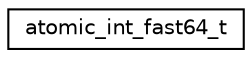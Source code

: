digraph "Graphical Class Hierarchy"
{
 // LATEX_PDF_SIZE
  edge [fontname="Helvetica",fontsize="10",labelfontname="Helvetica",labelfontsize="10"];
  node [fontname="Helvetica",fontsize="10",shape=record];
  rankdir="LR";
  Node0 [label="atomic_int_fast64_t",height=0.2,width=0.4,color="black", fillcolor="white", style="filled",URL="$structatomic__int__fast64__t.html",tooltip="Type with the same alignment and size as atomic_int_fast64_t"];
}
